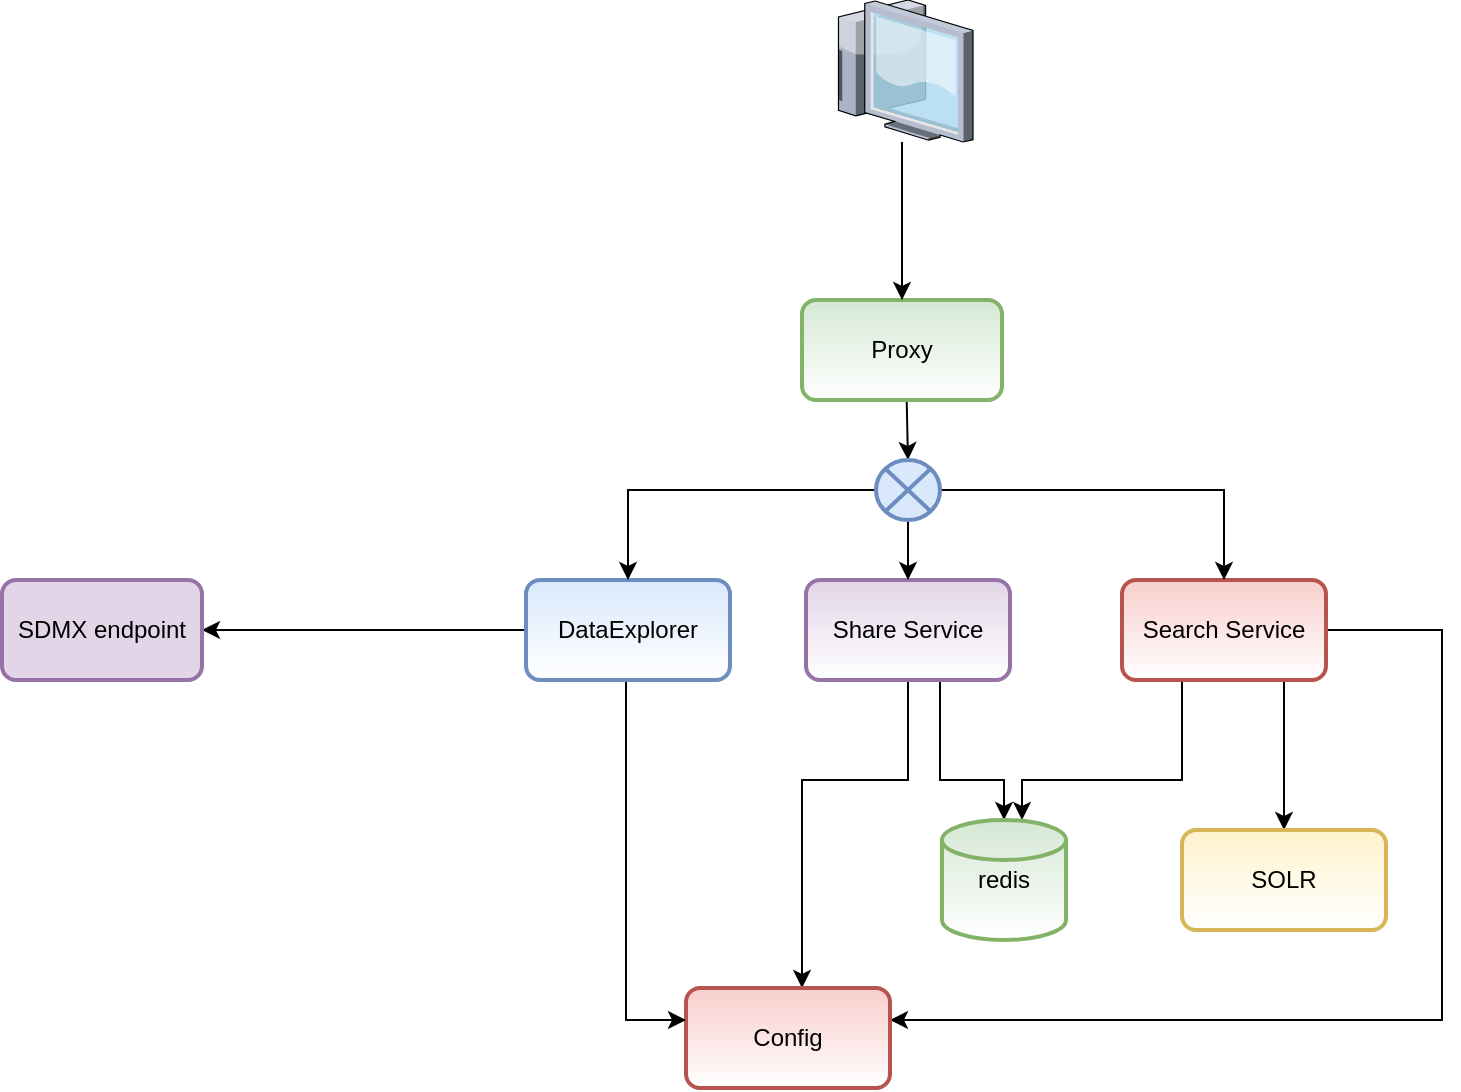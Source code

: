 <mxfile version="10.7.5" type="device"><diagram id="gN3mJfVzEo0xmLXvs9O5" name="Page-1"><mxGraphModel dx="2674" dy="977" grid="1" gridSize="10" guides="1" tooltips="1" connect="1" arrows="1" fold="1" page="1" pageScale="1" pageWidth="827" pageHeight="1169" math="0" shadow="0"><root><mxCell id="0"/><mxCell id="1" parent="0"/><mxCell id="LMJIbm8mZr2HVntbXcZZ-1" value="" style="edgeStyle=orthogonalEdgeStyle;rounded=0;orthogonalLoop=1;jettySize=auto;html=1;" edge="1" parent="1" target="LMJIbm8mZr2HVntbXcZZ-18"><mxGeometry relative="1" as="geometry"><mxPoint x="582.333" y="210" as="sourcePoint"/></mxGeometry></mxCell><mxCell id="LMJIbm8mZr2HVntbXcZZ-2" value="" style="edgeStyle=orthogonalEdgeStyle;rounded=0;orthogonalLoop=1;jettySize=auto;html=1;exitX=0;exitY=0.5;exitDx=0;exitDy=0;" edge="1" parent="1" source="LMJIbm8mZr2HVntbXcZZ-14" target="LMJIbm8mZr2HVntbXcZZ-4"><mxGeometry relative="1" as="geometry"/></mxCell><mxCell id="LMJIbm8mZr2HVntbXcZZ-3" value="Proxy&lt;br&gt;" style="rounded=1;whiteSpace=wrap;html=1;absoluteArcSize=1;arcSize=14;strokeWidth=2;fillColor=#d5e8d4;strokeColor=#82b366;gradientColor=#ffffff;" vertex="1" parent="1"><mxGeometry x="530" y="160" width="100" height="50" as="geometry"/></mxCell><mxCell id="LMJIbm8mZr2HVntbXcZZ-4" value="SDMX endpoint&lt;br&gt;" style="rounded=1;whiteSpace=wrap;html=1;absoluteArcSize=1;arcSize=14;strokeWidth=2;fillColor=#e1d5e7;strokeColor=#9673a6;" vertex="1" parent="1"><mxGeometry x="130" y="300" width="100" height="50" as="geometry"/></mxCell><mxCell id="LMJIbm8mZr2HVntbXcZZ-5" value="" style="edgeStyle=orthogonalEdgeStyle;rounded=0;orthogonalLoop=1;jettySize=auto;html=1;" edge="1" parent="1" source="LMJIbm8mZr2HVntbXcZZ-8" target="LMJIbm8mZr2HVntbXcZZ-12"><mxGeometry relative="1" as="geometry"><Array as="points"><mxPoint x="850" y="325"/><mxPoint x="850" y="520"/></Array></mxGeometry></mxCell><mxCell id="LMJIbm8mZr2HVntbXcZZ-6" value="" style="edgeStyle=orthogonalEdgeStyle;rounded=0;orthogonalLoop=1;jettySize=auto;html=1;" edge="1" parent="1" source="LMJIbm8mZr2HVntbXcZZ-8" target="LMJIbm8mZr2HVntbXcZZ-19"><mxGeometry relative="1" as="geometry"><Array as="points"><mxPoint x="720" y="400"/><mxPoint x="640" y="400"/></Array></mxGeometry></mxCell><mxCell id="LMJIbm8mZr2HVntbXcZZ-7" value="" style="edgeStyle=orthogonalEdgeStyle;rounded=0;orthogonalLoop=1;jettySize=auto;html=1;" edge="1" parent="1" source="LMJIbm8mZr2HVntbXcZZ-8" target="LMJIbm8mZr2HVntbXcZZ-20"><mxGeometry relative="1" as="geometry"><Array as="points"><mxPoint x="771" y="370"/><mxPoint x="771" y="370"/></Array></mxGeometry></mxCell><mxCell id="LMJIbm8mZr2HVntbXcZZ-8" value="Search Service&lt;br&gt;" style="rounded=1;whiteSpace=wrap;html=1;absoluteArcSize=1;arcSize=14;strokeWidth=2;fillColor=#f8cecc;strokeColor=#b85450;gradientColor=#ffffff;" vertex="1" parent="1"><mxGeometry x="690" y="300" width="102" height="50" as="geometry"/></mxCell><mxCell id="LMJIbm8mZr2HVntbXcZZ-9" value="" style="edgeStyle=orthogonalEdgeStyle;rounded=0;orthogonalLoop=1;jettySize=auto;html=1;" edge="1" parent="1" source="LMJIbm8mZr2HVntbXcZZ-11" target="LMJIbm8mZr2HVntbXcZZ-12"><mxGeometry relative="1" as="geometry"><Array as="points"><mxPoint x="583" y="400"/><mxPoint x="530" y="400"/></Array></mxGeometry></mxCell><mxCell id="LMJIbm8mZr2HVntbXcZZ-10" value="" style="edgeStyle=orthogonalEdgeStyle;rounded=0;orthogonalLoop=1;jettySize=auto;html=1;entryX=0.5;entryY=0;entryDx=0;entryDy=0;entryPerimeter=0;" edge="1" parent="1" source="LMJIbm8mZr2HVntbXcZZ-11" target="LMJIbm8mZr2HVntbXcZZ-19"><mxGeometry relative="1" as="geometry"><mxPoint x="773" y="385" as="targetPoint"/><Array as="points"><mxPoint x="599" y="400"/><mxPoint x="631" y="400"/></Array></mxGeometry></mxCell><mxCell id="LMJIbm8mZr2HVntbXcZZ-11" value="Share Service&lt;br&gt;" style="rounded=1;whiteSpace=wrap;html=1;absoluteArcSize=1;arcSize=14;strokeWidth=2;fillColor=#e1d5e7;strokeColor=#9673a6;gradientColor=#ffffff;" vertex="1" parent="1"><mxGeometry x="532" y="300" width="102" height="50" as="geometry"/></mxCell><mxCell id="LMJIbm8mZr2HVntbXcZZ-12" value="Config&lt;br&gt;" style="rounded=1;whiteSpace=wrap;html=1;absoluteArcSize=1;arcSize=14;strokeWidth=2;fillColor=#f8cecc;strokeColor=#b85450;gradientColor=#ffffff;" vertex="1" parent="1"><mxGeometry x="472" y="504" width="102" height="50" as="geometry"/></mxCell><mxCell id="LMJIbm8mZr2HVntbXcZZ-13" value="" style="edgeStyle=orthogonalEdgeStyle;rounded=0;orthogonalLoop=1;jettySize=auto;html=1;" edge="1" parent="1" source="LMJIbm8mZr2HVntbXcZZ-14" target="LMJIbm8mZr2HVntbXcZZ-12"><mxGeometry relative="1" as="geometry"><Array as="points"><mxPoint x="442" y="520"/></Array></mxGeometry></mxCell><mxCell id="LMJIbm8mZr2HVntbXcZZ-14" value="DataExplorer&lt;br&gt;" style="rounded=1;whiteSpace=wrap;html=1;absoluteArcSize=1;arcSize=14;strokeWidth=2;fillColor=#dae8fc;strokeColor=#6c8ebf;gradientColor=#ffffff;" vertex="1" parent="1"><mxGeometry x="392" y="300" width="102" height="50" as="geometry"/></mxCell><mxCell id="LMJIbm8mZr2HVntbXcZZ-15" value="" style="edgeStyle=orthogonalEdgeStyle;rounded=0;orthogonalLoop=1;jettySize=auto;html=1;" edge="1" parent="1" source="LMJIbm8mZr2HVntbXcZZ-18" target="LMJIbm8mZr2HVntbXcZZ-8"><mxGeometry relative="1" as="geometry"/></mxCell><mxCell id="LMJIbm8mZr2HVntbXcZZ-16" value="" style="edgeStyle=orthogonalEdgeStyle;rounded=0;orthogonalLoop=1;jettySize=auto;html=1;" edge="1" parent="1" source="LMJIbm8mZr2HVntbXcZZ-18" target="LMJIbm8mZr2HVntbXcZZ-14"><mxGeometry relative="1" as="geometry"/></mxCell><mxCell id="LMJIbm8mZr2HVntbXcZZ-17" value="" style="edgeStyle=orthogonalEdgeStyle;rounded=0;orthogonalLoop=1;jettySize=auto;html=1;" edge="1" parent="1" source="LMJIbm8mZr2HVntbXcZZ-18" target="LMJIbm8mZr2HVntbXcZZ-11"><mxGeometry relative="1" as="geometry"/></mxCell><mxCell id="LMJIbm8mZr2HVntbXcZZ-18" value="" style="verticalLabelPosition=bottom;verticalAlign=top;html=1;strokeWidth=2;shape=mxgraph.flowchart.or;fillColor=#dae8fc;strokeColor=#6c8ebf;" vertex="1" parent="1"><mxGeometry x="567" y="240" width="32" height="30" as="geometry"/></mxCell><mxCell id="LMJIbm8mZr2HVntbXcZZ-19" value="redis&lt;br&gt;" style="strokeWidth=2;html=1;shape=mxgraph.flowchart.database;whiteSpace=wrap;fillColor=#d5e8d4;strokeColor=#82b366;gradientColor=#ffffff;" vertex="1" parent="1"><mxGeometry x="600" y="420" width="62" height="60" as="geometry"/></mxCell><mxCell id="LMJIbm8mZr2HVntbXcZZ-20" value="SOLR&lt;br&gt;" style="rounded=1;whiteSpace=wrap;html=1;absoluteArcSize=1;arcSize=14;strokeWidth=2;fillColor=#fff2cc;strokeColor=#d6b656;gradientColor=#ffffff;" vertex="1" parent="1"><mxGeometry x="720" y="425" width="102" height="50" as="geometry"/></mxCell><mxCell id="LMJIbm8mZr2HVntbXcZZ-21" value="" style="edgeStyle=orthogonalEdgeStyle;rounded=0;orthogonalLoop=1;jettySize=auto;html=1;" edge="1" parent="1" source="LMJIbm8mZr2HVntbXcZZ-22" target="LMJIbm8mZr2HVntbXcZZ-3"><mxGeometry relative="1" as="geometry"/></mxCell><mxCell id="LMJIbm8mZr2HVntbXcZZ-22" value="" style="verticalLabelPosition=bottom;aspect=fixed;html=1;verticalAlign=top;strokeColor=none;align=center;outlineConnect=0;shape=mxgraph.citrix.thin_client;" vertex="1" parent="1"><mxGeometry x="544.5" y="10" width="71" height="71" as="geometry"/></mxCell></root></mxGraphModel></diagram></mxfile>